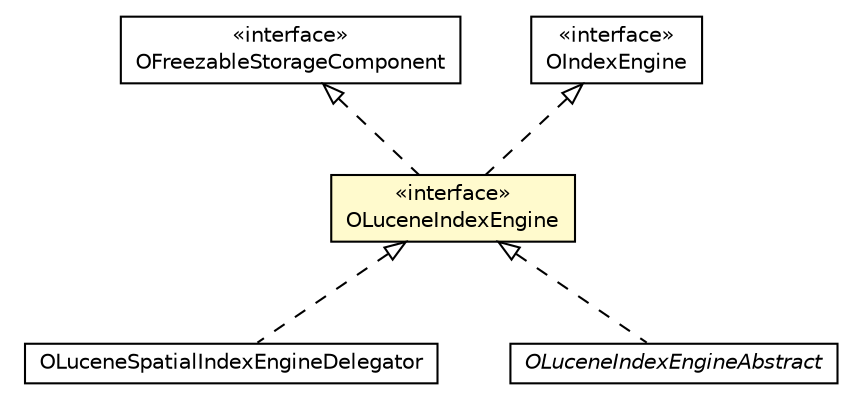 #!/usr/local/bin/dot
#
# Class diagram 
# Generated by UMLGraph version R5_6-24-gf6e263 (http://www.umlgraph.org/)
#

digraph G {
	edge [fontname="Helvetica",fontsize=10,labelfontname="Helvetica",labelfontsize=10];
	node [fontname="Helvetica",fontsize=10,shape=plaintext];
	nodesep=0.25;
	ranksep=0.5;
	// com.orientechnologies.orient.core.storage.impl.local.OFreezableStorageComponent
	c4550092 [label=<<table title="com.orientechnologies.orient.core.storage.impl.local.OFreezableStorageComponent" border="0" cellborder="1" cellspacing="0" cellpadding="2" port="p" href="../../orient/core/storage/impl/local/OFreezableStorageComponent.html">
		<tr><td><table border="0" cellspacing="0" cellpadding="1">
<tr><td align="center" balign="center"> &#171;interface&#187; </td></tr>
<tr><td align="center" balign="center"> OFreezableStorageComponent </td></tr>
		</table></td></tr>
		</table>>, URL="../../orient/core/storage/impl/local/OFreezableStorageComponent.html", fontname="Helvetica", fontcolor="black", fontsize=10.0];
	// com.orientechnologies.orient.core.index.engine.OIndexEngine
	c4550486 [label=<<table title="com.orientechnologies.orient.core.index.engine.OIndexEngine" border="0" cellborder="1" cellspacing="0" cellpadding="2" port="p" href="../../orient/core/index/engine/OIndexEngine.html">
		<tr><td><table border="0" cellspacing="0" cellpadding="1">
<tr><td align="center" balign="center"> &#171;interface&#187; </td></tr>
<tr><td align="center" balign="center"> OIndexEngine </td></tr>
		</table></td></tr>
		</table>>, URL="../../orient/core/index/engine/OIndexEngine.html", fontname="Helvetica", fontcolor="black", fontsize=10.0];
	// com.orientechnologies.spatial.engine.OLuceneSpatialIndexEngineDelegator
	c4551299 [label=<<table title="com.orientechnologies.spatial.engine.OLuceneSpatialIndexEngineDelegator" border="0" cellborder="1" cellspacing="0" cellpadding="2" port="p" href="../../spatial/engine/OLuceneSpatialIndexEngineDelegator.html">
		<tr><td><table border="0" cellspacing="0" cellpadding="1">
<tr><td align="center" balign="center"> OLuceneSpatialIndexEngineDelegator </td></tr>
		</table></td></tr>
		</table>>, URL="../../spatial/engine/OLuceneSpatialIndexEngineDelegator.html", fontname="Helvetica", fontcolor="black", fontsize=10.0];
	// com.orientechnologies.lucene.engine.OLuceneIndexEngineAbstract
	c4551359 [label=<<table title="com.orientechnologies.lucene.engine.OLuceneIndexEngineAbstract" border="0" cellborder="1" cellspacing="0" cellpadding="2" port="p" href="./OLuceneIndexEngineAbstract.html">
		<tr><td><table border="0" cellspacing="0" cellpadding="1">
<tr><td align="center" balign="center"><font face="Helvetica-Oblique"> OLuceneIndexEngineAbstract </font></td></tr>
		</table></td></tr>
		</table>>, URL="./OLuceneIndexEngineAbstract.html", fontname="Helvetica", fontcolor="black", fontsize=10.0];
	// com.orientechnologies.lucene.engine.OLuceneIndexEngine
	c4551361 [label=<<table title="com.orientechnologies.lucene.engine.OLuceneIndexEngine" border="0" cellborder="1" cellspacing="0" cellpadding="2" port="p" bgcolor="lemonChiffon" href="./OLuceneIndexEngine.html">
		<tr><td><table border="0" cellspacing="0" cellpadding="1">
<tr><td align="center" balign="center"> &#171;interface&#187; </td></tr>
<tr><td align="center" balign="center"> OLuceneIndexEngine </td></tr>
		</table></td></tr>
		</table>>, URL="./OLuceneIndexEngine.html", fontname="Helvetica", fontcolor="black", fontsize=10.0];
	//com.orientechnologies.spatial.engine.OLuceneSpatialIndexEngineDelegator implements com.orientechnologies.lucene.engine.OLuceneIndexEngine
	c4551361:p -> c4551299:p [dir=back,arrowtail=empty,style=dashed];
	//com.orientechnologies.lucene.engine.OLuceneIndexEngineAbstract implements com.orientechnologies.lucene.engine.OLuceneIndexEngine
	c4551361:p -> c4551359:p [dir=back,arrowtail=empty,style=dashed];
	//com.orientechnologies.lucene.engine.OLuceneIndexEngine implements com.orientechnologies.orient.core.index.engine.OIndexEngine
	c4550486:p -> c4551361:p [dir=back,arrowtail=empty,style=dashed];
	//com.orientechnologies.lucene.engine.OLuceneIndexEngine implements com.orientechnologies.orient.core.storage.impl.local.OFreezableStorageComponent
	c4550092:p -> c4551361:p [dir=back,arrowtail=empty,style=dashed];
}

